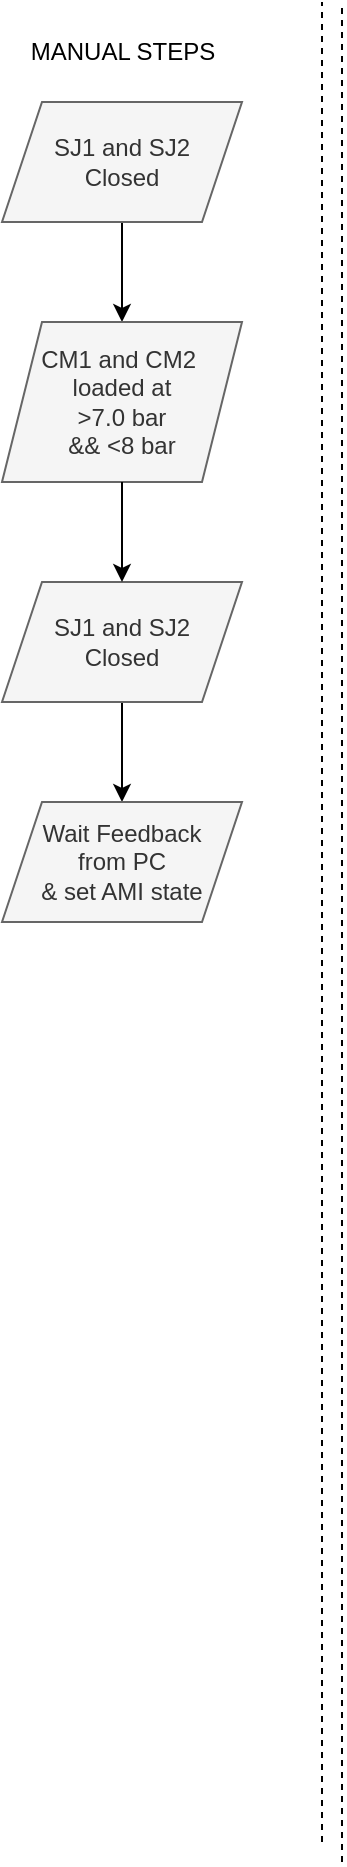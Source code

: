 <mxfile version="21.6.5" type="github">
  <diagram name="Pagina-1" id="ykQzYfRRdoIbYRLLsPhe">
    <mxGraphModel dx="403" dy="643" grid="1" gridSize="10" guides="1" tooltips="1" connect="1" arrows="1" fold="1" page="1" pageScale="1" pageWidth="827" pageHeight="1169" math="0" shadow="0">
      <root>
        <mxCell id="0" />
        <mxCell id="1" parent="0" />
        <mxCell id="q1HIpzm29ED6KKzPrwwR-1" value="" style="edgeStyle=orthogonalEdgeStyle;rounded=0;orthogonalLoop=1;jettySize=auto;html=1;" edge="1" parent="1" source="q1HIpzm29ED6KKzPrwwR-2" target="q1HIpzm29ED6KKzPrwwR-5">
          <mxGeometry relative="1" as="geometry" />
        </mxCell>
        <mxCell id="q1HIpzm29ED6KKzPrwwR-2" value="SJ1 and SJ2&lt;br&gt;Closed" style="shape=parallelogram;perimeter=parallelogramPerimeter;whiteSpace=wrap;html=1;fixedSize=1;fillColor=#f5f5f5;fontColor=#333333;strokeColor=#666666;" vertex="1" parent="1">
          <mxGeometry x="20" y="50" width="120" height="60" as="geometry" />
        </mxCell>
        <mxCell id="q1HIpzm29ED6KKzPrwwR-3" value="" style="edgeStyle=orthogonalEdgeStyle;rounded=0;orthogonalLoop=1;jettySize=auto;html=1;" edge="1" parent="1" source="q1HIpzm29ED6KKzPrwwR-4" target="q1HIpzm29ED6KKzPrwwR-6">
          <mxGeometry relative="1" as="geometry" />
        </mxCell>
        <mxCell id="q1HIpzm29ED6KKzPrwwR-4" value="SJ1 and SJ2&lt;br style=&quot;border-color: var(--border-color);&quot;&gt;Closed" style="shape=parallelogram;perimeter=parallelogramPerimeter;whiteSpace=wrap;html=1;fixedSize=1;fillColor=#f5f5f5;fontColor=#333333;strokeColor=#666666;" vertex="1" parent="1">
          <mxGeometry x="20" y="290" width="120" height="60" as="geometry" />
        </mxCell>
        <mxCell id="q1HIpzm29ED6KKzPrwwR-5" value="CM1 and CM2&amp;nbsp;&lt;br&gt;loaded at&lt;br&gt;&amp;gt;7.0 bar&lt;br&gt;&amp;amp;&amp;amp; &amp;lt;8 bar" style="shape=parallelogram;perimeter=parallelogramPerimeter;whiteSpace=wrap;html=1;fixedSize=1;fillColor=#f5f5f5;fontColor=#333333;strokeColor=#666666;" vertex="1" parent="1">
          <mxGeometry x="20" y="160" width="120" height="80" as="geometry" />
        </mxCell>
        <mxCell id="q1HIpzm29ED6KKzPrwwR-6" value="Wait Feedback&lt;br&gt;from PC&lt;br&gt;&amp;amp; set AMI state" style="shape=parallelogram;perimeter=parallelogramPerimeter;whiteSpace=wrap;html=1;fixedSize=1;fillColor=#f5f5f5;fontColor=#333333;strokeColor=#666666;" vertex="1" parent="1">
          <mxGeometry x="20" y="400" width="120" height="60" as="geometry" />
        </mxCell>
        <mxCell id="q1HIpzm29ED6KKzPrwwR-7" value="" style="endArrow=none;dashed=1;html=1;rounded=0;" edge="1" parent="1">
          <mxGeometry width="50" height="50" relative="1" as="geometry">
            <mxPoint x="190" y="930" as="sourcePoint" />
            <mxPoint x="190" as="targetPoint" />
          </mxGeometry>
        </mxCell>
        <mxCell id="q1HIpzm29ED6KKzPrwwR-8" value="MANUAL STEPS" style="text;html=1;align=center;verticalAlign=middle;resizable=0;points=[];autosize=1;strokeColor=none;fillColor=none;" vertex="1" parent="1">
          <mxGeometry x="20" y="10" width="120" height="30" as="geometry" />
        </mxCell>
        <mxCell id="q1HIpzm29ED6KKzPrwwR-9" value="" style="endArrow=none;dashed=1;html=1;rounded=0;" edge="1" parent="1">
          <mxGeometry width="50" height="50" relative="1" as="geometry">
            <mxPoint x="180" y="920" as="sourcePoint" />
            <mxPoint x="180" as="targetPoint" />
          </mxGeometry>
        </mxCell>
        <mxCell id="q1HIpzm29ED6KKzPrwwR-10" value="" style="endArrow=classic;html=1;rounded=0;exitX=0.5;exitY=1;exitDx=0;exitDy=0;entryX=0.5;entryY=0;entryDx=0;entryDy=0;" edge="1" parent="1" source="q1HIpzm29ED6KKzPrwwR-5" target="q1HIpzm29ED6KKzPrwwR-4">
          <mxGeometry width="50" height="50" relative="1" as="geometry">
            <mxPoint x="170" y="300" as="sourcePoint" />
            <mxPoint x="220" y="250" as="targetPoint" />
          </mxGeometry>
        </mxCell>
      </root>
    </mxGraphModel>
  </diagram>
</mxfile>
